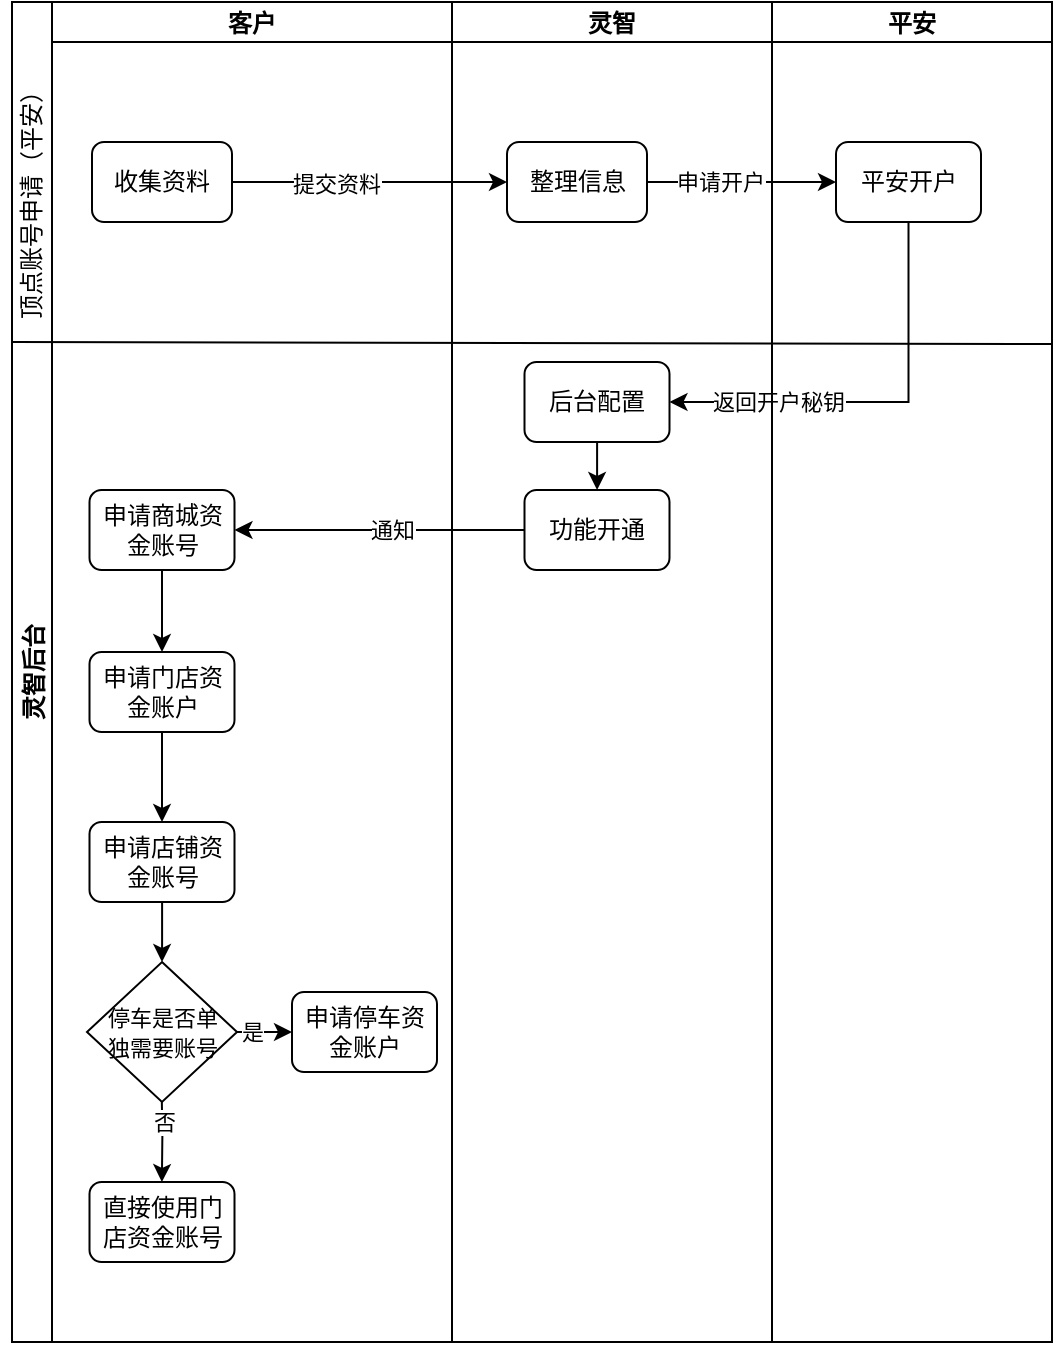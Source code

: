 <mxfile version="24.5.4" type="github">
  <diagram id="C5RBs43oDa-KdzZeNtuy" name="Page-1">
    <mxGraphModel dx="1265" dy="1688" grid="1" gridSize="10" guides="1" tooltips="1" connect="1" arrows="1" fold="1" page="1" pageScale="1" pageWidth="827" pageHeight="1169" math="0" shadow="0">
      <root>
        <mxCell id="WIyWlLk6GJQsqaUBKTNV-0" />
        <mxCell id="WIyWlLk6GJQsqaUBKTNV-1" parent="WIyWlLk6GJQsqaUBKTNV-0" />
        <mxCell id="s57hdgjYQvh1-RJbTecI-2" value="灵智后台" style="swimlane;childLayout=stackLayout;resizeParent=1;resizeParentMax=0;startSize=20;horizontal=0;horizontalStack=1;" parent="WIyWlLk6GJQsqaUBKTNV-1" vertex="1">
          <mxGeometry x="20" y="-29" width="520" height="670" as="geometry" />
        </mxCell>
        <mxCell id="s57hdgjYQvh1-RJbTecI-3" value="客户" style="swimlane;startSize=20;" parent="s57hdgjYQvh1-RJbTecI-2" vertex="1">
          <mxGeometry x="20" width="200" height="670" as="geometry" />
        </mxCell>
        <mxCell id="s57hdgjYQvh1-RJbTecI-6" value="收集资料" style="rounded=1;whiteSpace=wrap;html=1;" parent="s57hdgjYQvh1-RJbTecI-3" vertex="1">
          <mxGeometry x="20" y="70" width="70" height="40" as="geometry" />
        </mxCell>
        <mxCell id="s57hdgjYQvh1-RJbTecI-10" value="顶点账号申请（平安）" style="text;html=1;align=center;verticalAlign=middle;resizable=0;points=[];autosize=1;strokeColor=none;fillColor=none;rotation=-90;" parent="s57hdgjYQvh1-RJbTecI-3" vertex="1">
          <mxGeometry x="-80" y="84" width="140" height="30" as="geometry" />
        </mxCell>
        <mxCell id="s57hdgjYQvh1-RJbTecI-26" value="" style="edgeStyle=orthogonalEdgeStyle;rounded=0;orthogonalLoop=1;jettySize=auto;html=1;" parent="s57hdgjYQvh1-RJbTecI-3" source="s57hdgjYQvh1-RJbTecI-22" target="s57hdgjYQvh1-RJbTecI-25" edge="1">
          <mxGeometry relative="1" as="geometry" />
        </mxCell>
        <mxCell id="s57hdgjYQvh1-RJbTecI-22" value="申请商城资金账号" style="whiteSpace=wrap;html=1;rounded=1;" parent="s57hdgjYQvh1-RJbTecI-3" vertex="1">
          <mxGeometry x="18.75" y="244" width="72.5" height="40" as="geometry" />
        </mxCell>
        <mxCell id="s57hdgjYQvh1-RJbTecI-28" value="" style="edgeStyle=orthogonalEdgeStyle;rounded=0;orthogonalLoop=1;jettySize=auto;html=1;" parent="s57hdgjYQvh1-RJbTecI-3" source="s57hdgjYQvh1-RJbTecI-25" target="s57hdgjYQvh1-RJbTecI-27" edge="1">
          <mxGeometry relative="1" as="geometry" />
        </mxCell>
        <mxCell id="s57hdgjYQvh1-RJbTecI-25" value="申请门店资金账户" style="whiteSpace=wrap;html=1;rounded=1;" parent="s57hdgjYQvh1-RJbTecI-3" vertex="1">
          <mxGeometry x="18.75" y="325" width="72.5" height="40" as="geometry" />
        </mxCell>
        <mxCell id="s57hdgjYQvh1-RJbTecI-32" value="" style="edgeStyle=orthogonalEdgeStyle;rounded=0;orthogonalLoop=1;jettySize=auto;html=1;entryX=0.5;entryY=0;entryDx=0;entryDy=0;" parent="s57hdgjYQvh1-RJbTecI-3" source="s57hdgjYQvh1-RJbTecI-27" target="s57hdgjYQvh1-RJbTecI-35" edge="1">
          <mxGeometry relative="1" as="geometry">
            <mxPoint x="55" y="510" as="targetPoint" />
          </mxGeometry>
        </mxCell>
        <mxCell id="s57hdgjYQvh1-RJbTecI-27" value="申请店铺资金账号" style="whiteSpace=wrap;html=1;rounded=1;" parent="s57hdgjYQvh1-RJbTecI-3" vertex="1">
          <mxGeometry x="18.75" y="410" width="72.5" height="40" as="geometry" />
        </mxCell>
        <mxCell id="wIuU8KU8A_R90YKcKxqa-1" style="edgeStyle=orthogonalEdgeStyle;rounded=0;orthogonalLoop=1;jettySize=auto;html=1;entryX=0;entryY=0.5;entryDx=0;entryDy=0;" edge="1" parent="s57hdgjYQvh1-RJbTecI-3" source="s57hdgjYQvh1-RJbTecI-35" target="wIuU8KU8A_R90YKcKxqa-0">
          <mxGeometry relative="1" as="geometry" />
        </mxCell>
        <mxCell id="wIuU8KU8A_R90YKcKxqa-2" value="是" style="edgeLabel;html=1;align=center;verticalAlign=middle;resizable=0;points=[];" vertex="1" connectable="0" parent="wIuU8KU8A_R90YKcKxqa-1">
          <mxGeometry x="0.316" y="1" relative="1" as="geometry">
            <mxPoint x="-2" y="1" as="offset" />
          </mxGeometry>
        </mxCell>
        <mxCell id="wIuU8KU8A_R90YKcKxqa-4" style="edgeStyle=orthogonalEdgeStyle;rounded=0;orthogonalLoop=1;jettySize=auto;html=1;entryX=0.5;entryY=0;entryDx=0;entryDy=0;" edge="1" parent="s57hdgjYQvh1-RJbTecI-3">
          <mxGeometry relative="1" as="geometry">
            <mxPoint x="54.74" y="540" as="sourcePoint" />
            <mxPoint x="54.94" y="590" as="targetPoint" />
          </mxGeometry>
        </mxCell>
        <mxCell id="wIuU8KU8A_R90YKcKxqa-5" value="否" style="edgeLabel;html=1;align=center;verticalAlign=middle;resizable=0;points=[];" vertex="1" connectable="0" parent="wIuU8KU8A_R90YKcKxqa-4">
          <mxGeometry x="0.32" relative="1" as="geometry">
            <mxPoint y="-13" as="offset" />
          </mxGeometry>
        </mxCell>
        <mxCell id="s57hdgjYQvh1-RJbTecI-35" value="&lt;font style=&quot;font-size: 11px;&quot;&gt;停车是否单&lt;/font&gt;&lt;div&gt;&lt;font style=&quot;font-size: 11px;&quot;&gt;独需要&lt;span style=&quot;background-color: initial;&quot;&gt;账号&lt;/span&gt;&lt;/font&gt;&lt;/div&gt;" style="rhombus;whiteSpace=wrap;html=1;" parent="s57hdgjYQvh1-RJbTecI-3" vertex="1">
          <mxGeometry x="17.5" y="480" width="75" height="70" as="geometry" />
        </mxCell>
        <mxCell id="wIuU8KU8A_R90YKcKxqa-0" value="申请停车资金账户" style="whiteSpace=wrap;html=1;rounded=1;" vertex="1" parent="s57hdgjYQvh1-RJbTecI-3">
          <mxGeometry x="120" y="495" width="72.5" height="40" as="geometry" />
        </mxCell>
        <mxCell id="wIuU8KU8A_R90YKcKxqa-3" value="直接使用门店资金账号" style="whiteSpace=wrap;html=1;rounded=1;" vertex="1" parent="s57hdgjYQvh1-RJbTecI-3">
          <mxGeometry x="18.75" y="590" width="72.5" height="40" as="geometry" />
        </mxCell>
        <mxCell id="s57hdgjYQvh1-RJbTecI-4" value="灵智" style="swimlane;startSize=20;" parent="s57hdgjYQvh1-RJbTecI-2" vertex="1">
          <mxGeometry x="220" width="160" height="670" as="geometry" />
        </mxCell>
        <mxCell id="s57hdgjYQvh1-RJbTecI-7" value="整理信息" style="whiteSpace=wrap;html=1;rounded=1;" parent="s57hdgjYQvh1-RJbTecI-4" vertex="1">
          <mxGeometry x="27.5" y="70" width="70" height="40" as="geometry" />
        </mxCell>
        <mxCell id="s57hdgjYQvh1-RJbTecI-21" value="" style="edgeStyle=orthogonalEdgeStyle;rounded=0;orthogonalLoop=1;jettySize=auto;html=1;" parent="s57hdgjYQvh1-RJbTecI-4" source="s57hdgjYQvh1-RJbTecI-15" target="s57hdgjYQvh1-RJbTecI-20" edge="1">
          <mxGeometry relative="1" as="geometry" />
        </mxCell>
        <mxCell id="s57hdgjYQvh1-RJbTecI-15" value="后台配置" style="whiteSpace=wrap;html=1;rounded=1;" parent="s57hdgjYQvh1-RJbTecI-4" vertex="1">
          <mxGeometry x="36.25" y="180" width="72.5" height="40" as="geometry" />
        </mxCell>
        <mxCell id="s57hdgjYQvh1-RJbTecI-20" value="功能开通" style="whiteSpace=wrap;html=1;rounded=1;" parent="s57hdgjYQvh1-RJbTecI-4" vertex="1">
          <mxGeometry x="36.25" y="244" width="72.5" height="40" as="geometry" />
        </mxCell>
        <mxCell id="s57hdgjYQvh1-RJbTecI-9" value="" style="endArrow=none;html=1;rounded=0;exitX=0;exitY=0.25;exitDx=0;exitDy=0;" parent="s57hdgjYQvh1-RJbTecI-4" edge="1">
          <mxGeometry width="50" height="50" relative="1" as="geometry">
            <mxPoint x="-220" y="170" as="sourcePoint" />
            <mxPoint x="300" y="171" as="targetPoint" />
          </mxGeometry>
        </mxCell>
        <mxCell id="s57hdgjYQvh1-RJbTecI-8" value="" style="edgeStyle=orthogonalEdgeStyle;rounded=0;orthogonalLoop=1;jettySize=auto;html=1;" parent="s57hdgjYQvh1-RJbTecI-2" source="s57hdgjYQvh1-RJbTecI-6" target="s57hdgjYQvh1-RJbTecI-7" edge="1">
          <mxGeometry relative="1" as="geometry" />
        </mxCell>
        <mxCell id="s57hdgjYQvh1-RJbTecI-13" value="提交资料" style="edgeLabel;html=1;align=center;verticalAlign=middle;resizable=0;points=[];" parent="s57hdgjYQvh1-RJbTecI-8" vertex="1" connectable="0">
          <mxGeometry x="-0.249" y="-1" relative="1" as="geometry">
            <mxPoint as="offset" />
          </mxGeometry>
        </mxCell>
        <mxCell id="s57hdgjYQvh1-RJbTecI-12" value="" style="edgeStyle=orthogonalEdgeStyle;rounded=0;orthogonalLoop=1;jettySize=auto;html=1;" parent="s57hdgjYQvh1-RJbTecI-2" source="s57hdgjYQvh1-RJbTecI-7" target="s57hdgjYQvh1-RJbTecI-11" edge="1">
          <mxGeometry relative="1" as="geometry" />
        </mxCell>
        <mxCell id="s57hdgjYQvh1-RJbTecI-14" value="申请开户" style="edgeLabel;html=1;align=center;verticalAlign=middle;resizable=0;points=[];" parent="s57hdgjYQvh1-RJbTecI-12" vertex="1" connectable="0">
          <mxGeometry x="-0.238" y="2" relative="1" as="geometry">
            <mxPoint y="2" as="offset" />
          </mxGeometry>
        </mxCell>
        <mxCell id="s57hdgjYQvh1-RJbTecI-16" value="" style="edgeStyle=orthogonalEdgeStyle;rounded=0;orthogonalLoop=1;jettySize=auto;html=1;" parent="s57hdgjYQvh1-RJbTecI-2" source="s57hdgjYQvh1-RJbTecI-11" target="s57hdgjYQvh1-RJbTecI-15" edge="1">
          <mxGeometry relative="1" as="geometry">
            <Array as="points">
              <mxPoint x="448" y="200" />
            </Array>
          </mxGeometry>
        </mxCell>
        <mxCell id="s57hdgjYQvh1-RJbTecI-17" value="返回开户秘钥" style="edgeLabel;html=1;align=center;verticalAlign=middle;resizable=0;points=[];" parent="s57hdgjYQvh1-RJbTecI-16" vertex="1" connectable="0">
          <mxGeometry x="0.294" y="-2" relative="1" as="geometry">
            <mxPoint x="-20" y="2" as="offset" />
          </mxGeometry>
        </mxCell>
        <mxCell id="s57hdgjYQvh1-RJbTecI-23" value="" style="edgeStyle=orthogonalEdgeStyle;rounded=0;orthogonalLoop=1;jettySize=auto;html=1;" parent="s57hdgjYQvh1-RJbTecI-2" source="s57hdgjYQvh1-RJbTecI-20" target="s57hdgjYQvh1-RJbTecI-22" edge="1">
          <mxGeometry relative="1" as="geometry" />
        </mxCell>
        <mxCell id="s57hdgjYQvh1-RJbTecI-24" value="通知" style="edgeLabel;html=1;align=center;verticalAlign=middle;resizable=0;points=[];" parent="s57hdgjYQvh1-RJbTecI-23" vertex="1" connectable="0">
          <mxGeometry x="-0.229" y="2" relative="1" as="geometry">
            <mxPoint x="-11" y="-2" as="offset" />
          </mxGeometry>
        </mxCell>
        <mxCell id="s57hdgjYQvh1-RJbTecI-5" value="平安" style="swimlane;startSize=20;" parent="s57hdgjYQvh1-RJbTecI-2" vertex="1">
          <mxGeometry x="380" width="140" height="670" as="geometry" />
        </mxCell>
        <mxCell id="s57hdgjYQvh1-RJbTecI-11" value="平安开户" style="whiteSpace=wrap;html=1;rounded=1;" parent="s57hdgjYQvh1-RJbTecI-5" vertex="1">
          <mxGeometry x="32" y="70" width="72.5" height="40" as="geometry" />
        </mxCell>
      </root>
    </mxGraphModel>
  </diagram>
</mxfile>
